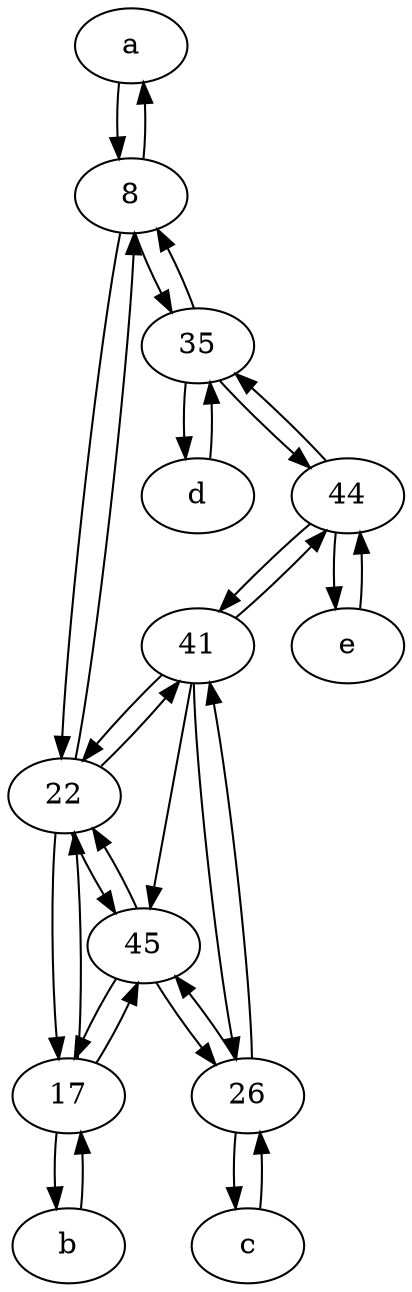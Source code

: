 digraph  {
	a [pos="40,10!"];
	22;
	26;
	44;
	e [pos="30,50!"];
	d [pos="20,30!"];
	35;
	45;
	b [pos="50,20!"];
	c [pos="20,10!"];
	41;
	17;
	8;
	8 -> a;
	45 -> 22;
	8 -> 22;
	41 -> 44;
	35 -> 8;
	b -> 17;
	17 -> b;
	22 -> 17;
	22 -> 45;
	22 -> 8;
	22 -> 41;
	8 -> 35;
	26 -> c;
	c -> 26;
	44 -> 35;
	45 -> 26;
	44 -> e;
	17 -> 22;
	44 -> 41;
	35 -> d;
	e -> 44;
	45 -> 17;
	41 -> 22;
	17 -> 45;
	35 -> 44;
	a -> 8;
	41 -> 45;
	41 -> 26;
	d -> 35;
	26 -> 45;
	26 -> 41;

	}